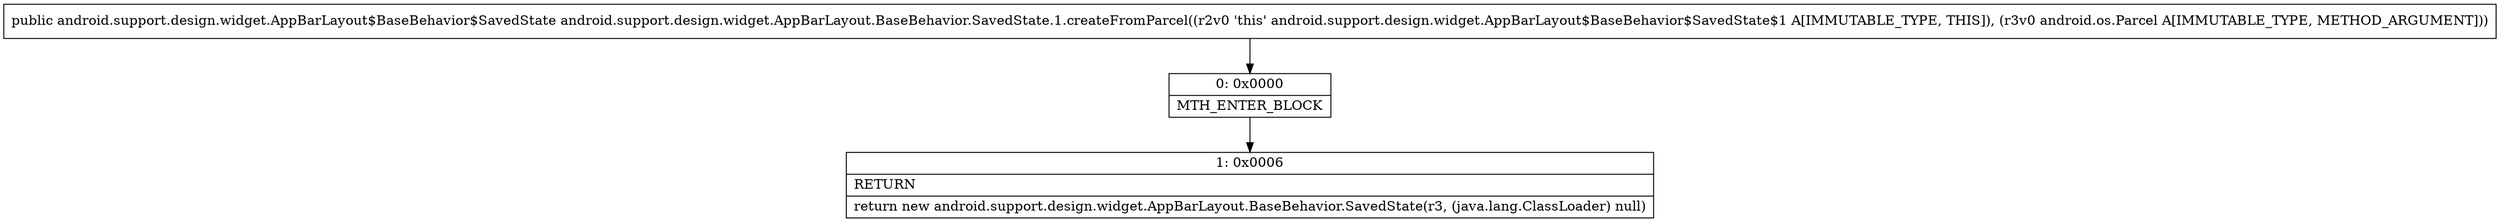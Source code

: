 digraph "CFG forandroid.support.design.widget.AppBarLayout.BaseBehavior.SavedState.1.createFromParcel(Landroid\/os\/Parcel;)Landroid\/support\/design\/widget\/AppBarLayout$BaseBehavior$SavedState;" {
Node_0 [shape=record,label="{0\:\ 0x0000|MTH_ENTER_BLOCK\l}"];
Node_1 [shape=record,label="{1\:\ 0x0006|RETURN\l|return new android.support.design.widget.AppBarLayout.BaseBehavior.SavedState(r3, (java.lang.ClassLoader) null)\l}"];
MethodNode[shape=record,label="{public android.support.design.widget.AppBarLayout$BaseBehavior$SavedState android.support.design.widget.AppBarLayout.BaseBehavior.SavedState.1.createFromParcel((r2v0 'this' android.support.design.widget.AppBarLayout$BaseBehavior$SavedState$1 A[IMMUTABLE_TYPE, THIS]), (r3v0 android.os.Parcel A[IMMUTABLE_TYPE, METHOD_ARGUMENT])) }"];
MethodNode -> Node_0;
Node_0 -> Node_1;
}

